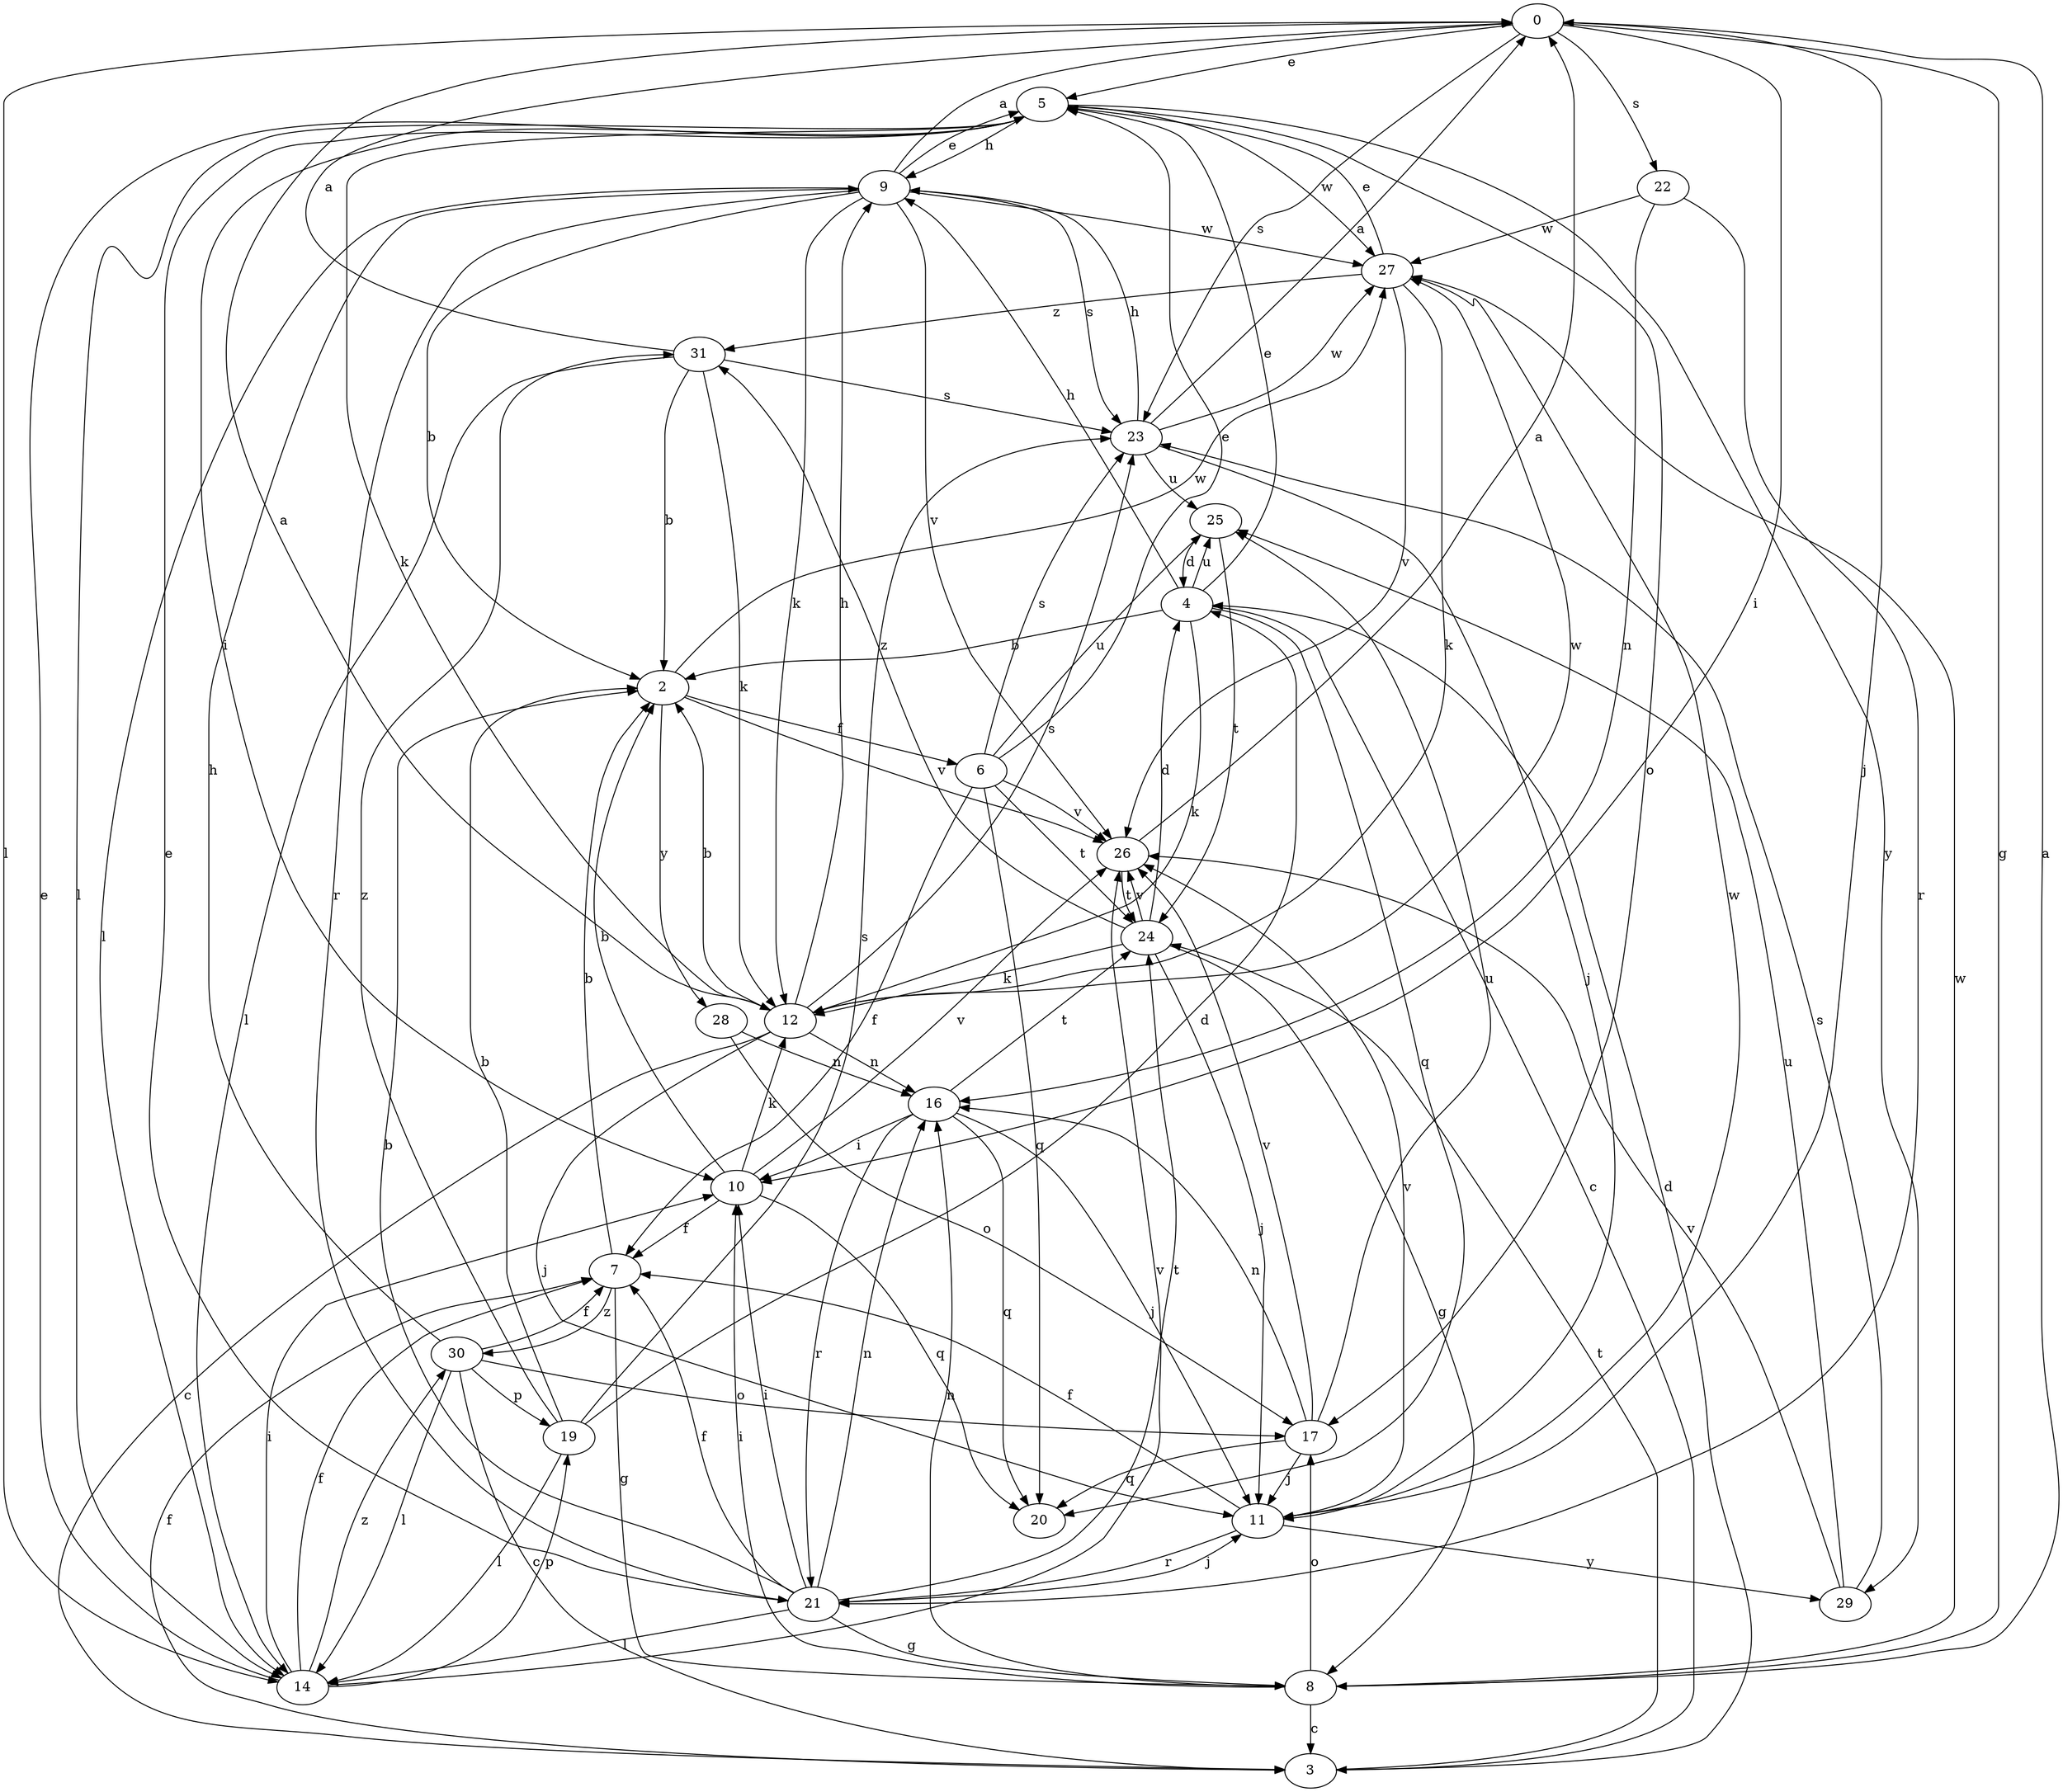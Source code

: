 strict digraph  {
0;
2;
3;
4;
5;
6;
7;
8;
9;
10;
11;
12;
14;
16;
17;
19;
20;
21;
22;
23;
24;
25;
26;
27;
28;
29;
30;
31;
0 -> 5  [label=e];
0 -> 8  [label=g];
0 -> 10  [label=i];
0 -> 11  [label=j];
0 -> 14  [label=l];
0 -> 22  [label=s];
0 -> 23  [label=s];
2 -> 6  [label=f];
2 -> 26  [label=v];
2 -> 27  [label=w];
2 -> 28  [label=y];
3 -> 4  [label=d];
3 -> 7  [label=f];
3 -> 24  [label=t];
4 -> 2  [label=b];
4 -> 3  [label=c];
4 -> 5  [label=e];
4 -> 9  [label=h];
4 -> 12  [label=k];
4 -> 20  [label=q];
4 -> 25  [label=u];
5 -> 9  [label=h];
5 -> 10  [label=i];
5 -> 12  [label=k];
5 -> 14  [label=l];
5 -> 17  [label=o];
5 -> 27  [label=w];
5 -> 29  [label=y];
6 -> 5  [label=e];
6 -> 7  [label=f];
6 -> 20  [label=q];
6 -> 23  [label=s];
6 -> 24  [label=t];
6 -> 25  [label=u];
6 -> 26  [label=v];
7 -> 2  [label=b];
7 -> 8  [label=g];
7 -> 30  [label=z];
8 -> 0  [label=a];
8 -> 3  [label=c];
8 -> 10  [label=i];
8 -> 16  [label=n];
8 -> 17  [label=o];
8 -> 27  [label=w];
9 -> 0  [label=a];
9 -> 2  [label=b];
9 -> 5  [label=e];
9 -> 12  [label=k];
9 -> 14  [label=l];
9 -> 21  [label=r];
9 -> 23  [label=s];
9 -> 26  [label=v];
9 -> 27  [label=w];
10 -> 2  [label=b];
10 -> 7  [label=f];
10 -> 12  [label=k];
10 -> 20  [label=q];
10 -> 26  [label=v];
11 -> 7  [label=f];
11 -> 21  [label=r];
11 -> 26  [label=v];
11 -> 27  [label=w];
11 -> 29  [label=y];
12 -> 0  [label=a];
12 -> 2  [label=b];
12 -> 3  [label=c];
12 -> 9  [label=h];
12 -> 11  [label=j];
12 -> 16  [label=n];
12 -> 23  [label=s];
12 -> 27  [label=w];
14 -> 5  [label=e];
14 -> 7  [label=f];
14 -> 10  [label=i];
14 -> 19  [label=p];
14 -> 26  [label=v];
14 -> 30  [label=z];
16 -> 10  [label=i];
16 -> 11  [label=j];
16 -> 20  [label=q];
16 -> 21  [label=r];
16 -> 24  [label=t];
17 -> 11  [label=j];
17 -> 16  [label=n];
17 -> 20  [label=q];
17 -> 25  [label=u];
17 -> 26  [label=v];
19 -> 2  [label=b];
19 -> 4  [label=d];
19 -> 14  [label=l];
19 -> 23  [label=s];
19 -> 31  [label=z];
21 -> 2  [label=b];
21 -> 5  [label=e];
21 -> 7  [label=f];
21 -> 8  [label=g];
21 -> 10  [label=i];
21 -> 11  [label=j];
21 -> 14  [label=l];
21 -> 16  [label=n];
21 -> 24  [label=t];
22 -> 16  [label=n];
22 -> 21  [label=r];
22 -> 27  [label=w];
23 -> 0  [label=a];
23 -> 9  [label=h];
23 -> 11  [label=j];
23 -> 25  [label=u];
23 -> 27  [label=w];
24 -> 4  [label=d];
24 -> 8  [label=g];
24 -> 11  [label=j];
24 -> 12  [label=k];
24 -> 26  [label=v];
24 -> 31  [label=z];
25 -> 4  [label=d];
25 -> 24  [label=t];
26 -> 0  [label=a];
26 -> 24  [label=t];
27 -> 5  [label=e];
27 -> 12  [label=k];
27 -> 26  [label=v];
27 -> 31  [label=z];
28 -> 16  [label=n];
28 -> 17  [label=o];
29 -> 23  [label=s];
29 -> 25  [label=u];
29 -> 26  [label=v];
30 -> 3  [label=c];
30 -> 7  [label=f];
30 -> 9  [label=h];
30 -> 14  [label=l];
30 -> 17  [label=o];
30 -> 19  [label=p];
31 -> 0  [label=a];
31 -> 2  [label=b];
31 -> 12  [label=k];
31 -> 14  [label=l];
31 -> 23  [label=s];
}
